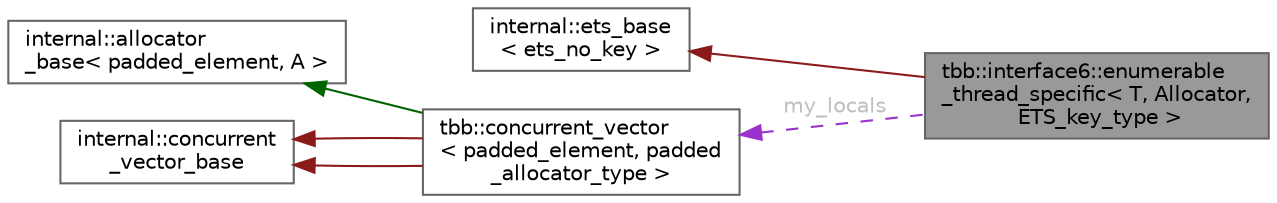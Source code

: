 digraph "tbb::interface6::enumerable_thread_specific&lt; T, Allocator, ETS_key_type &gt;"
{
 // LATEX_PDF_SIZE
  bgcolor="transparent";
  edge [fontname=Helvetica,fontsize=10,labelfontname=Helvetica,labelfontsize=10];
  node [fontname=Helvetica,fontsize=10,shape=box,height=0.2,width=0.4];
  rankdir="LR";
  Node1 [id="Node000001",label="tbb::interface6::enumerable\l_thread_specific\< T, Allocator,\l ETS_key_type \>",height=0.2,width=0.4,color="gray40", fillcolor="grey60", style="filled", fontcolor="black",tooltip="The enumerable_thread_specific container"];
  Node2 -> Node1 [id="edge6_Node000001_Node000002",dir="back",color="firebrick4",style="solid",tooltip=" "];
  Node2 [id="Node000002",label="internal::ets_base\l\< ets_no_key \>",height=0.2,width=0.4,color="gray40", fillcolor="white", style="filled",tooltip=" "];
  Node3 -> Node1 [id="edge7_Node000001_Node000003",dir="back",color="darkorchid3",style="dashed",tooltip=" ",label=" my_locals",fontcolor="grey" ];
  Node3 [id="Node000003",label="tbb::concurrent_vector\l\< padded_element, padded\l_allocator_type \>",height=0.2,width=0.4,color="gray40", fillcolor="white", style="filled",URL="$classtbb_1_1concurrent__vector.html",tooltip=" "];
  Node4 -> Node3 [id="edge8_Node000003_Node000004",dir="back",color="darkgreen",style="solid",tooltip=" "];
  Node4 [id="Node000004",label="internal::allocator\l_base\< padded_element, A \>",height=0.2,width=0.4,color="gray40", fillcolor="white", style="filled",tooltip=" "];
  Node5 -> Node3 [id="edge9_Node000003_Node000005",dir="back",color="firebrick4",style="solid",tooltip=" "];
  Node5 [id="Node000005",label="internal::concurrent\l_vector_base",height=0.2,width=0.4,color="gray40", fillcolor="white", style="filled",tooltip=" "];
  Node5 -> Node3 [id="edge10_Node000003_Node000005",dir="back",color="firebrick4",style="solid",tooltip=" "];
}
